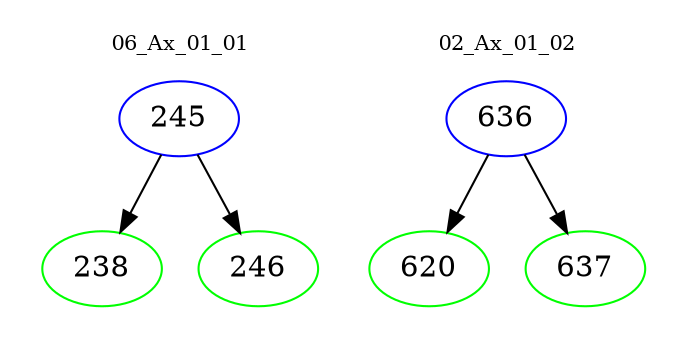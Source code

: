 digraph{
subgraph cluster_0 {
color = white
label = "06_Ax_01_01";
fontsize=10;
T0_245 [label="245", color="blue"]
T0_245 -> T0_238 [color="black"]
T0_238 [label="238", color="green"]
T0_245 -> T0_246 [color="black"]
T0_246 [label="246", color="green"]
}
subgraph cluster_1 {
color = white
label = "02_Ax_01_02";
fontsize=10;
T1_636 [label="636", color="blue"]
T1_636 -> T1_620 [color="black"]
T1_620 [label="620", color="green"]
T1_636 -> T1_637 [color="black"]
T1_637 [label="637", color="green"]
}
}
